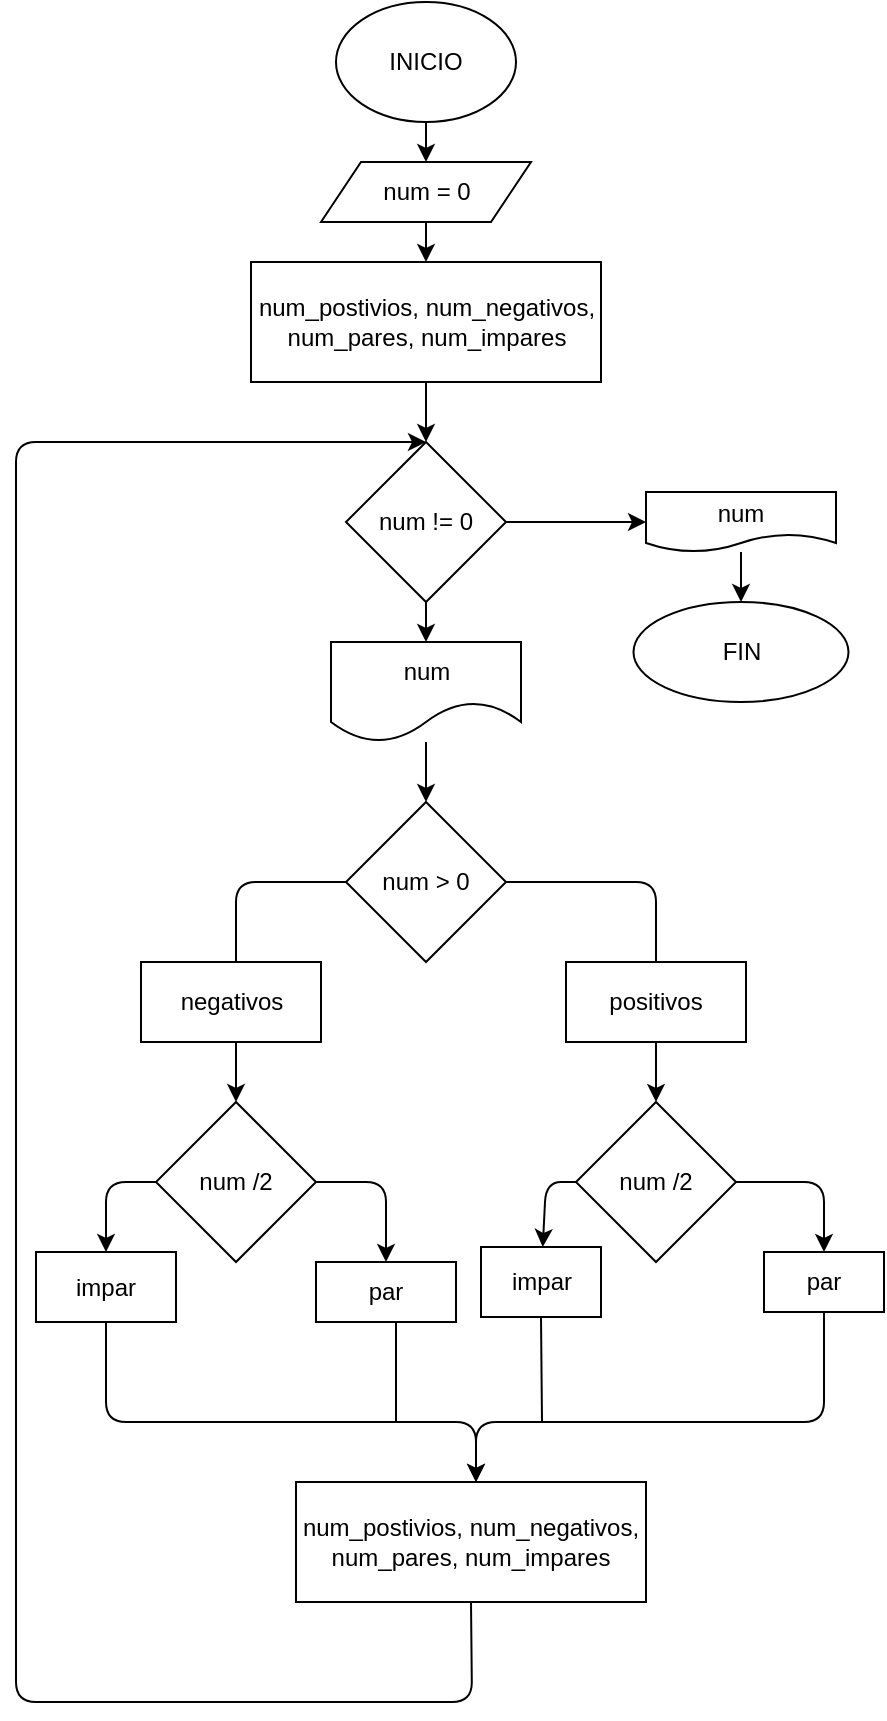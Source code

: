 <mxfile>
    <diagram id="dItP3tnIZ89F_0p7FkUg" name="Página-1">
        <mxGraphModel dx="846" dy="521" grid="1" gridSize="10" guides="1" tooltips="1" connect="1" arrows="1" fold="1" page="1" pageScale="1" pageWidth="827" pageHeight="1169" math="0" shadow="0">
            <root>
                <mxCell id="0"/>
                <mxCell id="1" parent="0"/>
                <mxCell id="4" value="" style="edgeStyle=none;html=1;" edge="1" parent="1" source="2" target="3">
                    <mxGeometry relative="1" as="geometry"/>
                </mxCell>
                <mxCell id="2" value="INICIO" style="ellipse;whiteSpace=wrap;html=1;" vertex="1" parent="1">
                    <mxGeometry x="330" y="80" width="90" height="60" as="geometry"/>
                </mxCell>
                <mxCell id="6" value="" style="edgeStyle=none;html=1;" edge="1" parent="1" source="3" target="5">
                    <mxGeometry relative="1" as="geometry"/>
                </mxCell>
                <mxCell id="3" value="num = 0" style="shape=parallelogram;perimeter=parallelogramPerimeter;whiteSpace=wrap;html=1;fixedSize=1;" vertex="1" parent="1">
                    <mxGeometry x="322.5" y="160" width="105" height="30" as="geometry"/>
                </mxCell>
                <mxCell id="8" value="" style="edgeStyle=none;html=1;" edge="1" parent="1" source="5" target="7">
                    <mxGeometry relative="1" as="geometry"/>
                </mxCell>
                <mxCell id="5" value="num_postivios, num_negativos, num_pares, num_impares" style="whiteSpace=wrap;html=1;" vertex="1" parent="1">
                    <mxGeometry x="287.5" y="210" width="175" height="60" as="geometry"/>
                </mxCell>
                <mxCell id="12" value="" style="edgeStyle=none;html=1;" edge="1" parent="1" source="7" target="11">
                    <mxGeometry relative="1" as="geometry"/>
                </mxCell>
                <mxCell id="38" value="" style="edgeStyle=none;html=1;" edge="1" parent="1" source="7" target="37">
                    <mxGeometry relative="1" as="geometry"/>
                </mxCell>
                <mxCell id="7" value="num != 0" style="rhombus;whiteSpace=wrap;html=1;" vertex="1" parent="1">
                    <mxGeometry x="335" y="300" width="80" height="80" as="geometry"/>
                </mxCell>
                <mxCell id="14" value="" style="edgeStyle=none;html=1;" edge="1" parent="1" source="11" target="13">
                    <mxGeometry relative="1" as="geometry"/>
                </mxCell>
                <mxCell id="11" value="num" style="shape=document;whiteSpace=wrap;html=1;boundedLbl=1;size=0.4;" vertex="1" parent="1">
                    <mxGeometry x="327.5" y="400" width="95" height="50" as="geometry"/>
                </mxCell>
                <mxCell id="16" value="" style="edgeStyle=none;html=1;" edge="1" parent="1" source="13" target="15">
                    <mxGeometry relative="1" as="geometry">
                        <Array as="points">
                            <mxPoint x="490" y="520"/>
                        </Array>
                    </mxGeometry>
                </mxCell>
                <mxCell id="19" value="" style="edgeStyle=none;html=1;" edge="1" parent="1" source="13" target="18">
                    <mxGeometry relative="1" as="geometry">
                        <Array as="points">
                            <mxPoint x="280" y="520"/>
                        </Array>
                    </mxGeometry>
                </mxCell>
                <mxCell id="13" value="num &amp;gt; 0" style="rhombus;whiteSpace=wrap;html=1;" vertex="1" parent="1">
                    <mxGeometry x="335" y="480" width="80" height="80" as="geometry"/>
                </mxCell>
                <mxCell id="25" value="" style="edgeStyle=none;html=1;" edge="1" parent="1" source="15" target="24">
                    <mxGeometry relative="1" as="geometry">
                        <Array as="points">
                            <mxPoint x="435" y="670"/>
                        </Array>
                    </mxGeometry>
                </mxCell>
                <mxCell id="27" value="" style="edgeStyle=none;html=1;" edge="1" parent="1" source="15" target="26">
                    <mxGeometry relative="1" as="geometry">
                        <Array as="points">
                            <mxPoint x="574" y="670"/>
                        </Array>
                    </mxGeometry>
                </mxCell>
                <mxCell id="15" value="num /2" style="rhombus;whiteSpace=wrap;html=1;" vertex="1" parent="1">
                    <mxGeometry x="450" y="630" width="80" height="80" as="geometry"/>
                </mxCell>
                <mxCell id="21" value="" style="edgeStyle=none;html=1;" edge="1" parent="1" source="18" target="20">
                    <mxGeometry relative="1" as="geometry">
                        <Array as="points">
                            <mxPoint x="355" y="670"/>
                        </Array>
                    </mxGeometry>
                </mxCell>
                <mxCell id="23" value="" style="edgeStyle=none;html=1;" edge="1" parent="1" source="18" target="22">
                    <mxGeometry relative="1" as="geometry">
                        <Array as="points">
                            <mxPoint x="215" y="670"/>
                        </Array>
                    </mxGeometry>
                </mxCell>
                <mxCell id="18" value="&lt;span&gt;num /2&lt;/span&gt;" style="rhombus;whiteSpace=wrap;html=1;" vertex="1" parent="1">
                    <mxGeometry x="240" y="630" width="80" height="80" as="geometry"/>
                </mxCell>
                <mxCell id="20" value="par" style="whiteSpace=wrap;html=1;" vertex="1" parent="1">
                    <mxGeometry x="320" y="710" width="70" height="30" as="geometry"/>
                </mxCell>
                <mxCell id="22" value="impar" style="whiteSpace=wrap;html=1;" vertex="1" parent="1">
                    <mxGeometry x="180" y="705" width="70" height="35" as="geometry"/>
                </mxCell>
                <mxCell id="24" value="impar" style="whiteSpace=wrap;html=1;" vertex="1" parent="1">
                    <mxGeometry x="402.5" y="702.5" width="60" height="35" as="geometry"/>
                </mxCell>
                <mxCell id="26" value="par" style="whiteSpace=wrap;html=1;" vertex="1" parent="1">
                    <mxGeometry x="544" y="705" width="60" height="30" as="geometry"/>
                </mxCell>
                <mxCell id="28" value="negativos" style="rounded=0;whiteSpace=wrap;html=1;" vertex="1" parent="1">
                    <mxGeometry x="232.5" y="560" width="90" height="40" as="geometry"/>
                </mxCell>
                <mxCell id="29" value="positivos" style="rounded=0;whiteSpace=wrap;html=1;" vertex="1" parent="1">
                    <mxGeometry x="445" y="560" width="90" height="40" as="geometry"/>
                </mxCell>
                <mxCell id="30" value="" style="endArrow=classic;html=1;exitX=0.5;exitY=1;exitDx=0;exitDy=0;" edge="1" parent="1" source="22">
                    <mxGeometry width="50" height="50" relative="1" as="geometry">
                        <mxPoint x="310" y="790" as="sourcePoint"/>
                        <mxPoint x="400" y="820" as="targetPoint"/>
                        <Array as="points">
                            <mxPoint x="215" y="790"/>
                            <mxPoint x="400" y="790"/>
                        </Array>
                    </mxGeometry>
                </mxCell>
                <mxCell id="32" value="" style="endArrow=none;html=1;" edge="1" parent="1">
                    <mxGeometry width="50" height="50" relative="1" as="geometry">
                        <mxPoint x="360" y="790" as="sourcePoint"/>
                        <mxPoint x="360" y="740" as="targetPoint"/>
                    </mxGeometry>
                </mxCell>
                <mxCell id="33" value="" style="endArrow=classic;html=1;exitX=0.5;exitY=1;exitDx=0;exitDy=0;" edge="1" parent="1" source="26">
                    <mxGeometry width="50" height="50" relative="1" as="geometry">
                        <mxPoint x="310" y="790" as="sourcePoint"/>
                        <mxPoint x="400" y="820" as="targetPoint"/>
                        <Array as="points">
                            <mxPoint x="574" y="790"/>
                            <mxPoint x="400" y="790"/>
                        </Array>
                    </mxGeometry>
                </mxCell>
                <mxCell id="34" value="" style="endArrow=none;html=1;exitX=0.5;exitY=1;exitDx=0;exitDy=0;" edge="1" parent="1" source="24">
                    <mxGeometry width="50" height="50" relative="1" as="geometry">
                        <mxPoint x="310" y="790" as="sourcePoint"/>
                        <mxPoint x="433" y="790" as="targetPoint"/>
                    </mxGeometry>
                </mxCell>
                <mxCell id="35" value="num_postivios, num_negativos, num_pares, num_impares" style="whiteSpace=wrap;html=1;" vertex="1" parent="1">
                    <mxGeometry x="310" y="820" width="175" height="60" as="geometry"/>
                </mxCell>
                <mxCell id="36" value="" style="endArrow=classic;html=1;exitX=0.5;exitY=1;exitDx=0;exitDy=0;entryX=0.5;entryY=0;entryDx=0;entryDy=0;" edge="1" parent="1" source="35" target="7">
                    <mxGeometry width="50" height="50" relative="1" as="geometry">
                        <mxPoint x="310" y="780" as="sourcePoint"/>
                        <mxPoint x="290" y="390" as="targetPoint"/>
                        <Array as="points">
                            <mxPoint x="398" y="930"/>
                            <mxPoint x="170" y="930"/>
                            <mxPoint x="170" y="300"/>
                        </Array>
                    </mxGeometry>
                </mxCell>
                <mxCell id="40" value="" style="edgeStyle=none;html=1;" edge="1" parent="1" source="37" target="39">
                    <mxGeometry relative="1" as="geometry"/>
                </mxCell>
                <mxCell id="37" value="num" style="shape=document;whiteSpace=wrap;html=1;boundedLbl=1;" vertex="1" parent="1">
                    <mxGeometry x="485" y="325" width="95" height="30" as="geometry"/>
                </mxCell>
                <mxCell id="39" value="FIN" style="ellipse;whiteSpace=wrap;html=1;" vertex="1" parent="1">
                    <mxGeometry x="478.75" y="380" width="107.5" height="50" as="geometry"/>
                </mxCell>
            </root>
        </mxGraphModel>
    </diagram>
</mxfile>